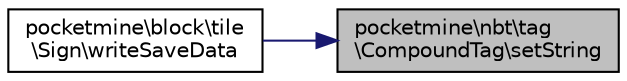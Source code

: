 digraph "pocketmine\nbt\tag\CompoundTag\setString"
{
 // INTERACTIVE_SVG=YES
 // LATEX_PDF_SIZE
  edge [fontname="Helvetica",fontsize="10",labelfontname="Helvetica",labelfontsize="10"];
  node [fontname="Helvetica",fontsize="10",shape=record];
  rankdir="RL";
  Node1 [label="pocketmine\\nbt\\tag\l\\CompoundTag\\setString",height=0.2,width=0.4,color="black", fillcolor="grey75", style="filled", fontcolor="black",tooltip=" "];
  Node1 -> Node2 [dir="back",color="midnightblue",fontsize="10",style="solid",fontname="Helvetica"];
  Node2 [label="pocketmine\\block\\tile\l\\Sign\\writeSaveData",height=0.2,width=0.4,color="black", fillcolor="white", style="filled",URL="$d7/d0d/classpocketmine_1_1block_1_1tile_1_1_sign.html#aad869a4287c2b56379a11900ddbfc4e9",tooltip=" "];
}
